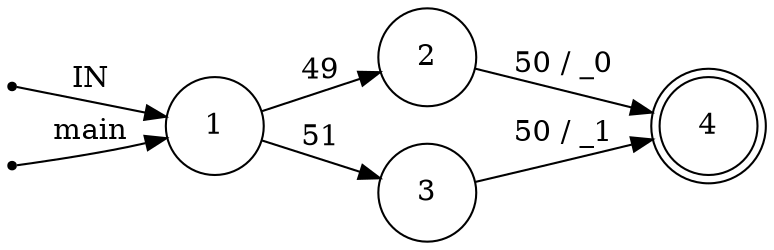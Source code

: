digraph pyretic {
	rankdir=LR;
	node [ shape = point ];
	ENTRY;
	en_1;
	node [ shape = circle, height = 0.2 ];
	node [ fixedsize = true, height = 0.65, shape = doublecircle ];
	4;
	node [ shape = circle ];
	1 -> 2 [ label = "49" ];
	1 -> 3 [ label = "51" ];
	2 -> 4 [ label = "50 / _0" ];
	3 -> 4 [ label = "50 / _1" ];
	ENTRY -> 1 [ label = "IN" ];
	en_1 -> 1 [ label = "main" ];
}
